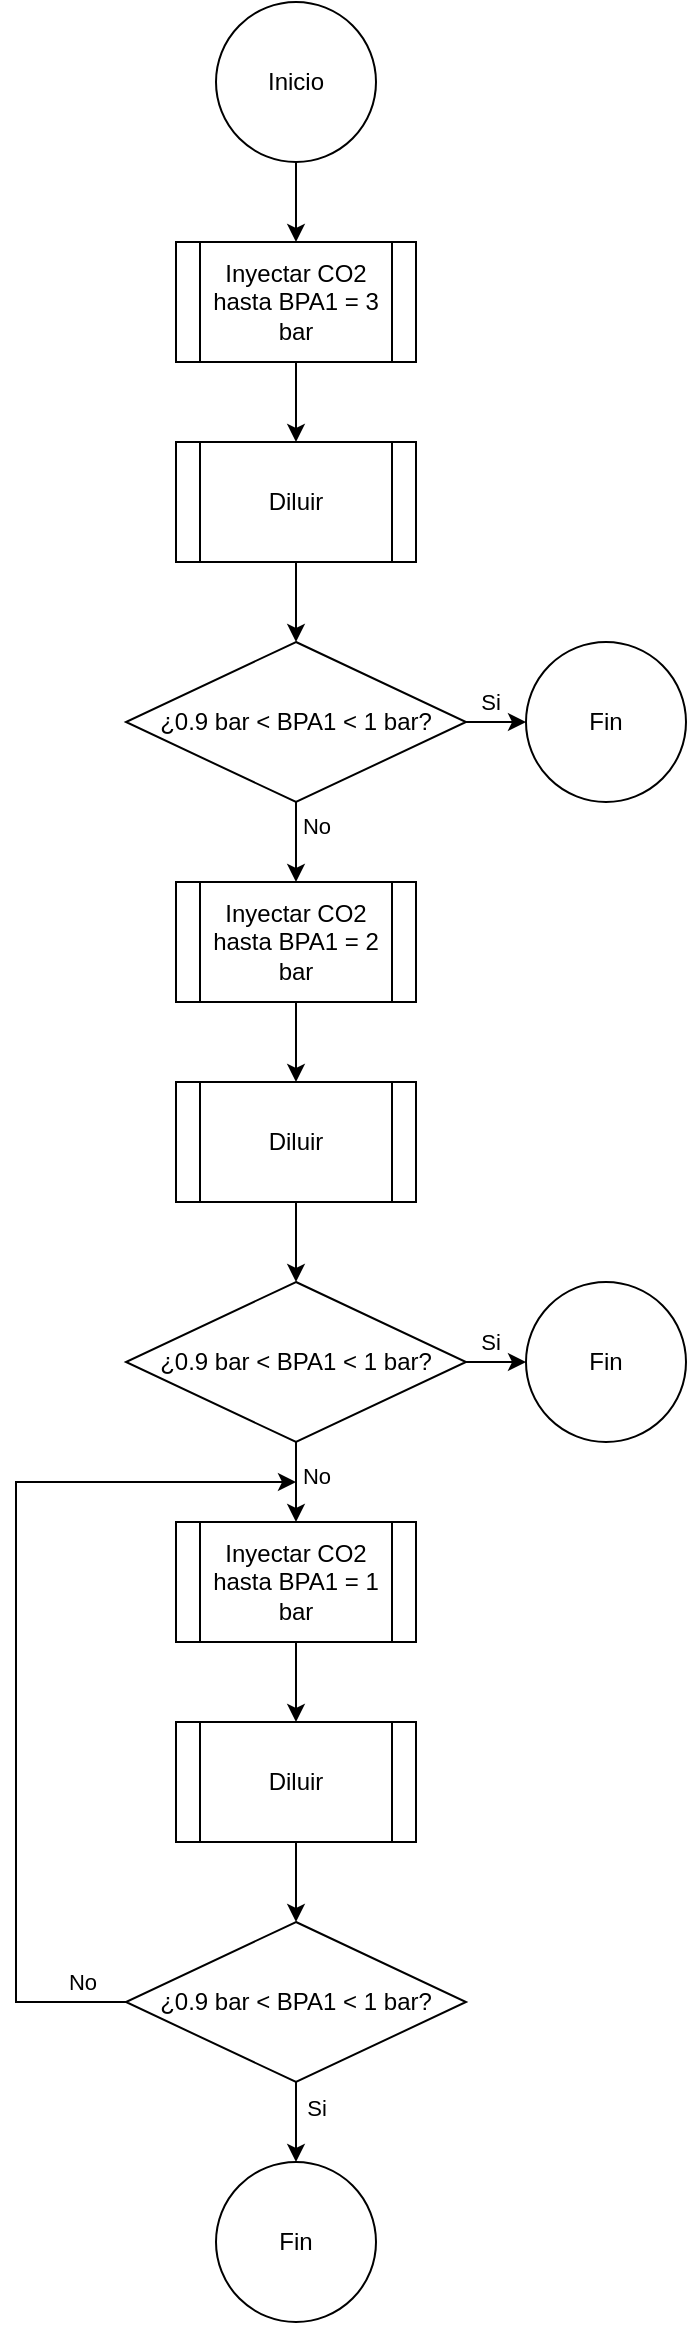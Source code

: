 <mxfile version="26.0.6" pages="3">
  <diagram id="D0fBQCYSNUAtISsJkPpR" name="Flow diagram">
    <mxGraphModel grid="1" page="1" gridSize="10" guides="1" tooltips="1" connect="1" arrows="1" fold="1" pageScale="1" pageWidth="827" pageHeight="1169" math="0" shadow="0">
      <root>
        <mxCell id="0" />
        <mxCell id="1" parent="0" />
        <mxCell id="T0vzFRRkigc_J1n97Qdj-12" value="" style="edgeStyle=orthogonalEdgeStyle;rounded=0;orthogonalLoop=1;jettySize=auto;html=1;" edge="1" parent="1" source="T0vzFRRkigc_J1n97Qdj-2" target="T0vzFRRkigc_J1n97Qdj-5">
          <mxGeometry relative="1" as="geometry" />
        </mxCell>
        <mxCell id="T0vzFRRkigc_J1n97Qdj-2" value="Inicio" style="ellipse;whiteSpace=wrap;html=1;aspect=fixed;" vertex="1" parent="1">
          <mxGeometry x="380" width="80" height="80" as="geometry" />
        </mxCell>
        <mxCell id="T0vzFRRkigc_J1n97Qdj-11" value="" style="edgeStyle=orthogonalEdgeStyle;rounded=0;orthogonalLoop=1;jettySize=auto;html=1;" edge="1" parent="1" source="T0vzFRRkigc_J1n97Qdj-5" target="T0vzFRRkigc_J1n97Qdj-6">
          <mxGeometry relative="1" as="geometry" />
        </mxCell>
        <mxCell id="T0vzFRRkigc_J1n97Qdj-5" value="Inyectar CO2 hasta BPA1 = 3 bar" style="shape=process;whiteSpace=wrap;html=1;backgroundOutline=1;" vertex="1" parent="1">
          <mxGeometry x="360" y="120" width="120" height="60" as="geometry" />
        </mxCell>
        <mxCell id="T0vzFRRkigc_J1n97Qdj-10" value="" style="edgeStyle=orthogonalEdgeStyle;rounded=0;orthogonalLoop=1;jettySize=auto;html=1;" edge="1" parent="1" source="T0vzFRRkigc_J1n97Qdj-6" target="T0vzFRRkigc_J1n97Qdj-7">
          <mxGeometry relative="1" as="geometry" />
        </mxCell>
        <mxCell id="T0vzFRRkigc_J1n97Qdj-6" value="Diluir" style="shape=process;whiteSpace=wrap;html=1;backgroundOutline=1;" vertex="1" parent="1">
          <mxGeometry x="360" y="220" width="120" height="60" as="geometry" />
        </mxCell>
        <mxCell id="T0vzFRRkigc_J1n97Qdj-9" value="" style="edgeStyle=orthogonalEdgeStyle;rounded=0;orthogonalLoop=1;jettySize=auto;html=1;" edge="1" parent="1" source="T0vzFRRkigc_J1n97Qdj-7" target="T0vzFRRkigc_J1n97Qdj-8">
          <mxGeometry relative="1" as="geometry" />
        </mxCell>
        <mxCell id="T0vzFRRkigc_J1n97Qdj-17" value="Si" style="edgeLabel;html=1;align=center;verticalAlign=middle;resizable=0;points=[];" connectable="0" vertex="1" parent="T0vzFRRkigc_J1n97Qdj-9">
          <mxGeometry x="-0.531" y="-1" relative="1" as="geometry">
            <mxPoint y="-11" as="offset" />
          </mxGeometry>
        </mxCell>
        <mxCell id="T0vzFRRkigc_J1n97Qdj-16" value="" style="edgeStyle=orthogonalEdgeStyle;rounded=0;orthogonalLoop=1;jettySize=auto;html=1;" edge="1" parent="1" source="T0vzFRRkigc_J1n97Qdj-7" target="T0vzFRRkigc_J1n97Qdj-14">
          <mxGeometry relative="1" as="geometry" />
        </mxCell>
        <mxCell id="T0vzFRRkigc_J1n97Qdj-18" value="No" style="edgeLabel;html=1;align=center;verticalAlign=middle;resizable=0;points=[];" connectable="0" vertex="1" parent="T0vzFRRkigc_J1n97Qdj-16">
          <mxGeometry x="-0.419" y="1" relative="1" as="geometry">
            <mxPoint x="9" as="offset" />
          </mxGeometry>
        </mxCell>
        <mxCell id="T0vzFRRkigc_J1n97Qdj-7" value="¿0.9 bar &amp;lt; BPA1 &amp;lt; 1 bar?" style="rhombus;whiteSpace=wrap;html=1;" vertex="1" parent="1">
          <mxGeometry x="335" y="320" width="170" height="80" as="geometry" />
        </mxCell>
        <mxCell id="T0vzFRRkigc_J1n97Qdj-8" value="Fin" style="ellipse;whiteSpace=wrap;html=1;aspect=fixed;" vertex="1" parent="1">
          <mxGeometry x="535" y="320" width="80" height="80" as="geometry" />
        </mxCell>
        <mxCell id="T0vzFRRkigc_J1n97Qdj-13" value="" style="edgeStyle=orthogonalEdgeStyle;rounded=0;orthogonalLoop=1;jettySize=auto;html=1;" edge="1" parent="1" source="T0vzFRRkigc_J1n97Qdj-14" target="T0vzFRRkigc_J1n97Qdj-15">
          <mxGeometry relative="1" as="geometry" />
        </mxCell>
        <mxCell id="T0vzFRRkigc_J1n97Qdj-14" value="Inyectar CO2 hasta BPA1 = 2 bar" style="shape=process;whiteSpace=wrap;html=1;backgroundOutline=1;" vertex="1" parent="1">
          <mxGeometry x="360" y="440" width="120" height="60" as="geometry" />
        </mxCell>
        <mxCell id="T0vzFRRkigc_J1n97Qdj-24" value="" style="edgeStyle=orthogonalEdgeStyle;rounded=0;orthogonalLoop=1;jettySize=auto;html=1;" edge="1" parent="1" source="T0vzFRRkigc_J1n97Qdj-15" target="T0vzFRRkigc_J1n97Qdj-22">
          <mxGeometry relative="1" as="geometry" />
        </mxCell>
        <mxCell id="T0vzFRRkigc_J1n97Qdj-15" value="Diluir" style="shape=process;whiteSpace=wrap;html=1;backgroundOutline=1;" vertex="1" parent="1">
          <mxGeometry x="360" y="540" width="120" height="60" as="geometry" />
        </mxCell>
        <mxCell id="T0vzFRRkigc_J1n97Qdj-19" value="" style="edgeStyle=orthogonalEdgeStyle;rounded=0;orthogonalLoop=1;jettySize=auto;html=1;" edge="1" parent="1" source="T0vzFRRkigc_J1n97Qdj-22" target="T0vzFRRkigc_J1n97Qdj-23">
          <mxGeometry relative="1" as="geometry" />
        </mxCell>
        <mxCell id="T0vzFRRkigc_J1n97Qdj-20" value="Si" style="edgeLabel;html=1;align=center;verticalAlign=middle;resizable=0;points=[];" connectable="0" vertex="1" parent="T0vzFRRkigc_J1n97Qdj-19">
          <mxGeometry x="-0.531" y="-1" relative="1" as="geometry">
            <mxPoint y="-11" as="offset" />
          </mxGeometry>
        </mxCell>
        <mxCell id="T0vzFRRkigc_J1n97Qdj-36" value="" style="edgeStyle=orthogonalEdgeStyle;rounded=0;orthogonalLoop=1;jettySize=auto;html=1;" edge="1" parent="1" source="T0vzFRRkigc_J1n97Qdj-22" target="T0vzFRRkigc_J1n97Qdj-28">
          <mxGeometry relative="1" as="geometry" />
        </mxCell>
        <mxCell id="T0vzFRRkigc_J1n97Qdj-37" value="No" style="edgeLabel;html=1;align=center;verticalAlign=middle;resizable=0;points=[];" connectable="0" vertex="1" parent="T0vzFRRkigc_J1n97Qdj-36">
          <mxGeometry x="-0.169" y="2" relative="1" as="geometry">
            <mxPoint x="8" as="offset" />
          </mxGeometry>
        </mxCell>
        <mxCell id="T0vzFRRkigc_J1n97Qdj-22" value="¿0.9 bar &amp;lt; BPA1 &amp;lt; 1 bar?" style="rhombus;whiteSpace=wrap;html=1;" vertex="1" parent="1">
          <mxGeometry x="335" y="640" width="170" height="80" as="geometry" />
        </mxCell>
        <mxCell id="T0vzFRRkigc_J1n97Qdj-23" value="Fin" style="ellipse;whiteSpace=wrap;html=1;aspect=fixed;" vertex="1" parent="1">
          <mxGeometry x="535" y="640" width="80" height="80" as="geometry" />
        </mxCell>
        <mxCell id="T0vzFRRkigc_J1n97Qdj-27" value="" style="edgeStyle=orthogonalEdgeStyle;rounded=0;orthogonalLoop=1;jettySize=auto;html=1;" edge="1" parent="1" source="T0vzFRRkigc_J1n97Qdj-28" target="T0vzFRRkigc_J1n97Qdj-30">
          <mxGeometry relative="1" as="geometry" />
        </mxCell>
        <mxCell id="T0vzFRRkigc_J1n97Qdj-28" value="Inyectar CO2 hasta BPA1 = 1 bar" style="shape=process;whiteSpace=wrap;html=1;backgroundOutline=1;" vertex="1" parent="1">
          <mxGeometry x="360" y="760" width="120" height="60" as="geometry" />
        </mxCell>
        <mxCell id="T0vzFRRkigc_J1n97Qdj-29" value="" style="edgeStyle=orthogonalEdgeStyle;rounded=0;orthogonalLoop=1;jettySize=auto;html=1;" edge="1" parent="1" source="T0vzFRRkigc_J1n97Qdj-30" target="T0vzFRRkigc_J1n97Qdj-34">
          <mxGeometry relative="1" as="geometry" />
        </mxCell>
        <mxCell id="T0vzFRRkigc_J1n97Qdj-30" value="Diluir" style="shape=process;whiteSpace=wrap;html=1;backgroundOutline=1;" vertex="1" parent="1">
          <mxGeometry x="360" y="860" width="120" height="60" as="geometry" />
        </mxCell>
        <mxCell id="T0vzFRRkigc_J1n97Qdj-38" style="edgeStyle=orthogonalEdgeStyle;rounded=0;orthogonalLoop=1;jettySize=auto;html=1;" edge="1" parent="1" source="T0vzFRRkigc_J1n97Qdj-34">
          <mxGeometry relative="1" as="geometry">
            <mxPoint x="420.0" y="740" as="targetPoint" />
            <Array as="points">
              <mxPoint x="280" y="1000" />
              <mxPoint x="280" y="740" />
            </Array>
          </mxGeometry>
        </mxCell>
        <mxCell id="T0vzFRRkigc_J1n97Qdj-39" value="No" style="edgeLabel;html=1;align=center;verticalAlign=middle;resizable=0;points=[];" connectable="0" vertex="1" parent="T0vzFRRkigc_J1n97Qdj-38">
          <mxGeometry x="-0.904" y="3" relative="1" as="geometry">
            <mxPoint y="-13" as="offset" />
          </mxGeometry>
        </mxCell>
        <mxCell id="T0vzFRRkigc_J1n97Qdj-41" value="" style="edgeStyle=orthogonalEdgeStyle;rounded=0;orthogonalLoop=1;jettySize=auto;html=1;" edge="1" parent="1" source="T0vzFRRkigc_J1n97Qdj-34" target="T0vzFRRkigc_J1n97Qdj-35">
          <mxGeometry relative="1" as="geometry" />
        </mxCell>
        <mxCell id="T0vzFRRkigc_J1n97Qdj-42" value="Si" style="edgeLabel;html=1;align=center;verticalAlign=middle;resizable=0;points=[];" connectable="0" vertex="1" parent="T0vzFRRkigc_J1n97Qdj-41">
          <mxGeometry x="-0.376" y="3" relative="1" as="geometry">
            <mxPoint x="7" as="offset" />
          </mxGeometry>
        </mxCell>
        <mxCell id="T0vzFRRkigc_J1n97Qdj-34" value="¿0.9 bar &amp;lt; BPA1 &amp;lt; 1 bar?" style="rhombus;whiteSpace=wrap;html=1;" vertex="1" parent="1">
          <mxGeometry x="335" y="960" width="170" height="80" as="geometry" />
        </mxCell>
        <mxCell id="T0vzFRRkigc_J1n97Qdj-35" value="Fin" style="ellipse;whiteSpace=wrap;html=1;aspect=fixed;" vertex="1" parent="1">
          <mxGeometry x="380" y="1080" width="80" height="80" as="geometry" />
        </mxCell>
      </root>
    </mxGraphModel>
  </diagram>
  <diagram name="Recipe states" id="QuT8dYIqFXSLnK7DtXXm">
    <mxGraphModel grid="1" page="1" gridSize="10" guides="1" tooltips="1" connect="1" arrows="1" fold="1" pageScale="1" pageWidth="1169" pageHeight="827" math="0" shadow="0">
      <root>
        <mxCell id="0" />
        <mxCell id="1" parent="0" />
        <mxCell id="Y0Jny9pPkKpeJkx3MOhW-1" value="" style="rounded=1;whiteSpace=wrap;html=1;" vertex="1" parent="1">
          <mxGeometry x="555" y="183" width="360" height="205" as="geometry" />
        </mxCell>
        <mxCell id="Y0Jny9pPkKpeJkx3MOhW-2" style="edgeStyle=orthogonalEdgeStyle;rounded=0;orthogonalLoop=1;jettySize=auto;html=1;exitX=0;exitY=0.5;exitDx=0;exitDy=0;entryX=0.5;entryY=1;entryDx=0;entryDy=0;endSize=8;endArrow=open;endFill=0;" edge="1" parent="1" source="Y0Jny9pPkKpeJkx3MOhW-3" target="Y0Jny9pPkKpeJkx3MOhW-28">
          <mxGeometry relative="1" as="geometry" />
        </mxCell>
        <mxCell id="Y0Jny9pPkKpeJkx3MOhW-3" value="" style="rounded=1;whiteSpace=wrap;html=1;" vertex="1" parent="1">
          <mxGeometry x="555" y="543.67" width="360" height="100" as="geometry" />
        </mxCell>
        <mxCell id="Y0Jny9pPkKpeJkx3MOhW-4" value="" style="ellipse;html=1;shape=startState;rounded=1;shadow=0;comic=0;labelBackgroundColor=none;fontFamily=Verdana;fontSize=12;align=center;direction=south;fillStyle=solid;fillColor=#ffffff;" vertex="1" parent="1">
          <mxGeometry x="255" y="323" width="30" height="30" as="geometry" />
        </mxCell>
        <mxCell id="Y0Jny9pPkKpeJkx3MOhW-5" value="IDLE" style="rounded=1;whiteSpace=wrap;html=1;arcSize=24;shadow=0;comic=0;labelBackgroundColor=none;fontFamily=Verdana;fontSize=12;align=center;" vertex="1" parent="1">
          <mxGeometry x="365" y="308" width="120" height="60" as="geometry" />
        </mxCell>
        <mxCell id="Y0Jny9pPkKpeJkx3MOhW-6" style="edgeStyle=orthogonalEdgeStyle;html=1;labelBackgroundColor=none;endArrow=open;endSize=8;fontFamily=Verdana;fontSize=12;align=left;exitX=0.5;exitY=0;exitDx=0;exitDy=0;" edge="1" parent="1" source="Y0Jny9pPkKpeJkx3MOhW-4" target="Y0Jny9pPkKpeJkx3MOhW-5">
          <mxGeometry relative="1" as="geometry">
            <mxPoint x="300" y="340" as="sourcePoint" />
          </mxGeometry>
        </mxCell>
        <mxCell id="Y0Jny9pPkKpeJkx3MOhW-7" style="edgeStyle=orthogonalEdgeStyle;rounded=0;orthogonalLoop=1;jettySize=auto;html=1;entryX=0.5;entryY=0;entryDx=0;entryDy=0;endArrow=open;endFill=0;endSize=8;" edge="1" parent="1" target="Y0Jny9pPkKpeJkx3MOhW-21">
          <mxGeometry relative="1" as="geometry">
            <mxPoint x="845" y="388" as="sourcePoint" />
            <Array as="points">
              <mxPoint x="845" y="421" />
              <mxPoint x="845" y="421" />
            </Array>
          </mxGeometry>
        </mxCell>
        <mxCell id="Y0Jny9pPkKpeJkx3MOhW-8" value="stop" style="edgeLabel;html=1;align=center;verticalAlign=middle;resizable=0;points=[];" connectable="0" vertex="1" parent="Y0Jny9pPkKpeJkx3MOhW-7">
          <mxGeometry x="-0.018" relative="1" as="geometry">
            <mxPoint x="-20" y="-2" as="offset" />
          </mxGeometry>
        </mxCell>
        <mxCell id="Y0Jny9pPkKpeJkx3MOhW-9" style="edgeStyle=orthogonalEdgeStyle;rounded=0;orthogonalLoop=1;jettySize=auto;html=1;entryX=0.5;entryY=0;entryDx=0;entryDy=0;exitX=0.5;exitY=1;exitDx=0;exitDy=0;endArrow=open;endFill=0;endSize=8;" edge="1" parent="1" source="Y0Jny9pPkKpeJkx3MOhW-10" target="Y0Jny9pPkKpeJkx3MOhW-13">
          <mxGeometry relative="1" as="geometry" />
        </mxCell>
        <mxCell id="Y0Jny9pPkKpeJkx3MOhW-10" value="EXECUTING" style="rounded=1;whiteSpace=wrap;html=1;arcSize=24;shadow=0;comic=0;labelBackgroundColor=none;fontFamily=Verdana;fontSize=12;align=center;" vertex="1" parent="1">
          <mxGeometry x="575" y="308" width="120" height="60" as="geometry" />
        </mxCell>
        <mxCell id="Y0Jny9pPkKpeJkx3MOhW-11" style="edgeStyle=orthogonalEdgeStyle;html=1;labelBackgroundColor=none;endArrow=open;endSize=8;fontFamily=Verdana;fontSize=12;align=left;entryX=0;entryY=0.5;entryDx=0;entryDy=0;exitX=1;exitY=0.5;exitDx=0;exitDy=0;" edge="1" parent="1" source="Y0Jny9pPkKpeJkx3MOhW-5" target="Y0Jny9pPkKpeJkx3MOhW-10">
          <mxGeometry relative="1" as="geometry">
            <mxPoint x="505" y="328" as="sourcePoint" />
            <mxPoint x="565" y="337.66" as="targetPoint" />
          </mxGeometry>
        </mxCell>
        <mxCell id="Y0Jny9pPkKpeJkx3MOhW-12" value="start" style="edgeLabel;html=1;align=center;verticalAlign=middle;resizable=0;points=[];" connectable="0" vertex="1" parent="Y0Jny9pPkKpeJkx3MOhW-11">
          <mxGeometry x="-0.02" relative="1" as="geometry">
            <mxPoint x="-4" y="-15" as="offset" />
          </mxGeometry>
        </mxCell>
        <mxCell id="Y0Jny9pPkKpeJkx3MOhW-13" value="COMPLETE" style="rounded=1;whiteSpace=wrap;html=1;arcSize=24;shadow=0;comic=0;labelBackgroundColor=none;fontFamily=Verdana;fontSize=12;align=center;" vertex="1" parent="1">
          <mxGeometry x="575" y="563.67" width="120" height="60" as="geometry" />
        </mxCell>
        <mxCell id="Y0Jny9pPkKpeJkx3MOhW-14" value="STOPPED" style="rounded=1;whiteSpace=wrap;html=1;arcSize=24;shadow=0;comic=0;labelBackgroundColor=none;fontFamily=Verdana;fontSize=12;align=center;" vertex="1" parent="1">
          <mxGeometry x="785" y="563.67" width="120" height="60" as="geometry" />
        </mxCell>
        <mxCell id="Y0Jny9pPkKpeJkx3MOhW-15" style="edgeStyle=orthogonalEdgeStyle;rounded=0;orthogonalLoop=1;jettySize=auto;html=1;entryX=0.5;entryY=1;entryDx=0;entryDy=0;endSize=8;endArrow=open;endFill=0;" edge="1" parent="1" source="Y0Jny9pPkKpeJkx3MOhW-16" target="Y0Jny9pPkKpeJkx3MOhW-24">
          <mxGeometry relative="1" as="geometry" />
        </mxCell>
        <mxCell id="Y0Jny9pPkKpeJkx3MOhW-16" value="HOLDING" style="rounded=1;whiteSpace=wrap;html=1;arcSize=24;shadow=0;comic=0;labelBackgroundColor=none;fontFamily=Verdana;fontSize=12;align=center;" vertex="1" parent="1">
          <mxGeometry x="785" y="308" width="120" height="60" as="geometry" />
        </mxCell>
        <mxCell id="Y0Jny9pPkKpeJkx3MOhW-17" style="edgeStyle=orthogonalEdgeStyle;html=1;labelBackgroundColor=none;endArrow=open;endSize=8;fontFamily=Verdana;fontSize=12;align=left;entryX=0;entryY=0.5;entryDx=0;entryDy=0;exitX=1;exitY=0.5;exitDx=0;exitDy=0;" edge="1" parent="1" source="Y0Jny9pPkKpeJkx3MOhW-10" target="Y0Jny9pPkKpeJkx3MOhW-16">
          <mxGeometry relative="1" as="geometry">
            <mxPoint x="695" y="337.8" as="sourcePoint" />
            <mxPoint x="775" y="333" as="targetPoint" />
          </mxGeometry>
        </mxCell>
        <mxCell id="Y0Jny9pPkKpeJkx3MOhW-18" value="hold" style="edgeLabel;html=1;align=center;verticalAlign=middle;resizable=0;points=[];" connectable="0" vertex="1" parent="Y0Jny9pPkKpeJkx3MOhW-17">
          <mxGeometry x="-0.02" relative="1" as="geometry">
            <mxPoint y="15" as="offset" />
          </mxGeometry>
        </mxCell>
        <mxCell id="Y0Jny9pPkKpeJkx3MOhW-19" value="reset" style="edgeLabel;html=1;align=center;verticalAlign=middle;resizable=0;points=[];" connectable="0" vertex="1" parent="1">
          <mxGeometry x="405.003" y="563.67" as="geometry">
            <mxPoint x="3" y="-1" as="offset" />
          </mxGeometry>
        </mxCell>
        <mxCell id="Y0Jny9pPkKpeJkx3MOhW-20" style="edgeStyle=orthogonalEdgeStyle;rounded=0;orthogonalLoop=1;jettySize=auto;html=1;entryX=0.5;entryY=0;entryDx=0;entryDy=0;endSize=8;endArrow=open;endFill=0;" edge="1" parent="1" source="Y0Jny9pPkKpeJkx3MOhW-21" target="Y0Jny9pPkKpeJkx3MOhW-14">
          <mxGeometry relative="1" as="geometry" />
        </mxCell>
        <mxCell id="Y0Jny9pPkKpeJkx3MOhW-21" value="STOPPING" style="rounded=1;whiteSpace=wrap;html=1;arcSize=24;shadow=0;comic=0;labelBackgroundColor=none;fontFamily=Verdana;fontSize=12;align=center;" vertex="1" parent="1">
          <mxGeometry x="785" y="433" width="120" height="60" as="geometry" />
        </mxCell>
        <mxCell id="Y0Jny9pPkKpeJkx3MOhW-22" style="edgeStyle=orthogonalEdgeStyle;rounded=0;orthogonalLoop=1;jettySize=auto;html=1;entryX=0.5;entryY=0;entryDx=0;entryDy=0;endArrow=open;endFill=0;endSize=8;" edge="1" parent="1" source="Y0Jny9pPkKpeJkx3MOhW-23" target="Y0Jny9pPkKpeJkx3MOhW-10">
          <mxGeometry relative="1" as="geometry" />
        </mxCell>
        <mxCell id="Y0Jny9pPkKpeJkx3MOhW-23" value="RESUMMING" style="rounded=1;whiteSpace=wrap;html=1;arcSize=24;shadow=0;comic=0;labelBackgroundColor=none;fontFamily=Verdana;fontSize=12;align=center;" vertex="1" parent="1">
          <mxGeometry x="575" y="203" width="120" height="60" as="geometry" />
        </mxCell>
        <mxCell id="Y0Jny9pPkKpeJkx3MOhW-24" value="HELD" style="rounded=1;whiteSpace=wrap;html=1;arcSize=24;shadow=0;comic=0;labelBackgroundColor=none;fontFamily=Verdana;fontSize=12;align=center;" vertex="1" parent="1">
          <mxGeometry x="785" y="203" width="120" height="60" as="geometry" />
        </mxCell>
        <mxCell id="Y0Jny9pPkKpeJkx3MOhW-25" style="edgeStyle=orthogonalEdgeStyle;html=1;labelBackgroundColor=none;endArrow=open;endSize=8;fontFamily=Verdana;fontSize=12;align=left;exitX=0;exitY=0.5;exitDx=0;exitDy=0;entryX=1;entryY=0.5;entryDx=0;entryDy=0;" edge="1" parent="1" source="Y0Jny9pPkKpeJkx3MOhW-24" target="Y0Jny9pPkKpeJkx3MOhW-23">
          <mxGeometry relative="1" as="geometry">
            <mxPoint x="775" y="233" as="sourcePoint" />
            <mxPoint x="695" y="232.71" as="targetPoint" />
          </mxGeometry>
        </mxCell>
        <mxCell id="Y0Jny9pPkKpeJkx3MOhW-26" value="resume" style="edgeLabel;html=1;align=center;verticalAlign=middle;resizable=0;points=[];" connectable="0" vertex="1" parent="Y0Jny9pPkKpeJkx3MOhW-25">
          <mxGeometry x="-0.02" relative="1" as="geometry">
            <mxPoint y="-10" as="offset" />
          </mxGeometry>
        </mxCell>
        <mxCell id="Y0Jny9pPkKpeJkx3MOhW-28" value="RESETTING" style="rounded=1;whiteSpace=wrap;html=1;arcSize=24;shadow=0;comic=0;labelBackgroundColor=none;fontFamily=Verdana;fontSize=12;align=center;" vertex="1" parent="1">
          <mxGeometry x="365" y="433" width="120" height="60" as="geometry" />
        </mxCell>
        <mxCell id="50pbw28xLZw0XLNKzUMK-1" style="edgeStyle=orthogonalEdgeStyle;rounded=0;orthogonalLoop=1;jettySize=auto;html=1;entryX=0.5;entryY=1;entryDx=0;entryDy=0;endSize=8;endArrow=open;endFill=0;exitX=0.5;exitY=0;exitDx=0;exitDy=0;" edge="1" parent="1" source="Y0Jny9pPkKpeJkx3MOhW-28" target="Y0Jny9pPkKpeJkx3MOhW-5">
          <mxGeometry relative="1" as="geometry">
            <mxPoint x="450" y="420" as="sourcePoint" />
            <mxPoint x="520" y="388" as="targetPoint" />
          </mxGeometry>
        </mxCell>
      </root>
    </mxGraphModel>
  </diagram>
  <diagram id="S0GN4MrPqTWjxlK2gOd1" name="Recipe steps">
    <mxGraphModel grid="1" page="1" gridSize="10" guides="1" tooltips="1" connect="1" arrows="1" fold="1" pageScale="1" pageWidth="1169" pageHeight="827" math="0" shadow="0">
      <root>
        <mxCell id="0" />
        <mxCell id="1" parent="0" />
        <mxCell id="VP5haOM-f1Nte6HLq3qM-1" style="edgeStyle=orthogonalEdgeStyle;rounded=0;orthogonalLoop=1;jettySize=auto;html=1;entryX=0;entryY=0.5;entryDx=0;entryDy=0;" edge="1" parent="1" source="VP5haOM-f1Nte6HLq3qM-3" target="VP5haOM-f1Nte6HLq3qM-8">
          <mxGeometry relative="1" as="geometry" />
        </mxCell>
        <mxCell id="VP5haOM-f1Nte6HLq3qM-2" value="injectCO2(3 bar)&amp;nbsp;&lt;div&gt;complete&lt;/div&gt;" style="edgeLabel;html=1;align=center;verticalAlign=middle;resizable=0;points=[];" connectable="0" vertex="1" parent="VP5haOM-f1Nte6HLq3qM-1">
          <mxGeometry x="-0.275" y="1" relative="1" as="geometry">
            <mxPoint x="23" y="-19" as="offset" />
          </mxGeometry>
        </mxCell>
        <mxCell id="VP5haOM-f1Nte6HLq3qM-3" value="STEP 1" style="rounded=1;whiteSpace=wrap;html=1;arcSize=24;shadow=0;comic=0;labelBackgroundColor=none;fontFamily=Verdana;fontSize=12;align=center;" vertex="1" parent="1">
          <mxGeometry x="130" y="1061" width="120" height="60" as="geometry" />
        </mxCell>
        <mxCell id="VP5haOM-f1Nte6HLq3qM-4" style="edgeStyle=orthogonalEdgeStyle;rounded=0;orthogonalLoop=1;jettySize=auto;html=1;entryX=0;entryY=0.5;entryDx=0;entryDy=0;" edge="1" parent="1" source="VP5haOM-f1Nte6HLq3qM-8" target="VP5haOM-f1Nte6HLq3qM-10">
          <mxGeometry relative="1" as="geometry" />
        </mxCell>
        <mxCell id="VP5haOM-f1Nte6HLq3qM-5" value="dissolveCO2() complete&lt;div&gt;&amp;amp;&lt;/div&gt;&lt;div&gt;bpa1 &amp;lt; 0.9 bar&lt;/div&gt;" style="edgeLabel;html=1;align=center;verticalAlign=middle;resizable=0;points=[];" connectable="0" vertex="1" parent="VP5haOM-f1Nte6HLq3qM-4">
          <mxGeometry x="0.278" y="-1" relative="1" as="geometry">
            <mxPoint x="-17" y="-31" as="offset" />
          </mxGeometry>
        </mxCell>
        <mxCell id="VP5haOM-f1Nte6HLq3qM-6" style="edgeStyle=orthogonalEdgeStyle;rounded=0;orthogonalLoop=1;jettySize=auto;html=1;exitX=0.5;exitY=0;exitDx=0;exitDy=0;entryX=0.5;entryY=0;entryDx=0;entryDy=0;" edge="1" parent="1" source="VP5haOM-f1Nte6HLq3qM-8" target="VP5haOM-f1Nte6HLq3qM-16">
          <mxGeometry relative="1" as="geometry">
            <mxPoint x="990" y="1171" as="targetPoint" />
            <Array as="points">
              <mxPoint x="440" y="991" />
              <mxPoint x="980" y="991" />
            </Array>
          </mxGeometry>
        </mxCell>
        <mxCell id="VP5haOM-f1Nte6HLq3qM-7" style="edgeStyle=orthogonalEdgeStyle;rounded=0;orthogonalLoop=1;jettySize=auto;html=1;entryX=0.5;entryY=0;entryDx=0;entryDy=0;exitX=0.5;exitY=1;exitDx=0;exitDy=0;" edge="1" parent="1" source="VP5haOM-f1Nte6HLq3qM-8" target="VP5haOM-f1Nte6HLq3qM-15">
          <mxGeometry relative="1" as="geometry" />
        </mxCell>
        <mxCell id="VP5haOM-f1Nte6HLq3qM-8" value="STEP 2" style="rounded=1;whiteSpace=wrap;html=1;arcSize=24;shadow=0;comic=0;labelBackgroundColor=none;fontFamily=Verdana;fontSize=12;align=center;" vertex="1" parent="1">
          <mxGeometry x="380" y="1061" width="120" height="60" as="geometry" />
        </mxCell>
        <mxCell id="VP5haOM-f1Nte6HLq3qM-9" style="edgeStyle=orthogonalEdgeStyle;rounded=0;orthogonalLoop=1;jettySize=auto;html=1;entryX=0.5;entryY=0;entryDx=0;entryDy=0;" edge="1" parent="1" source="VP5haOM-f1Nte6HLq3qM-10" target="VP5haOM-f1Nte6HLq3qM-14">
          <mxGeometry relative="1" as="geometry" />
        </mxCell>
        <mxCell id="VP5haOM-f1Nte6HLq3qM-10" value="STEP 3" style="rounded=1;whiteSpace=wrap;html=1;arcSize=24;shadow=0;comic=0;labelBackgroundColor=none;fontFamily=Verdana;fontSize=12;align=center;" vertex="1" parent="1">
          <mxGeometry x="635" y="1061" width="120" height="60" as="geometry" />
        </mxCell>
        <mxCell id="VP5haOM-f1Nte6HLq3qM-11" style="edgeStyle=orthogonalEdgeStyle;rounded=0;orthogonalLoop=1;jettySize=auto;html=1;entryX=0.5;entryY=0;entryDx=0;entryDy=0;" edge="1" parent="1" source="VP5haOM-f1Nte6HLq3qM-14" target="VP5haOM-f1Nte6HLq3qM-20">
          <mxGeometry relative="1" as="geometry" />
        </mxCell>
        <mxCell id="VP5haOM-f1Nte6HLq3qM-12" style="edgeStyle=orthogonalEdgeStyle;rounded=0;orthogonalLoop=1;jettySize=auto;html=1;entryX=1;entryY=0.5;entryDx=0;entryDy=0;" edge="1" parent="1" source="VP5haOM-f1Nte6HLq3qM-14" target="VP5haOM-f1Nte6HLq3qM-15">
          <mxGeometry relative="1" as="geometry" />
        </mxCell>
        <mxCell id="VP5haOM-f1Nte6HLq3qM-13" style="edgeStyle=orthogonalEdgeStyle;rounded=0;orthogonalLoop=1;jettySize=auto;html=1;entryX=0;entryY=0.5;entryDx=0;entryDy=0;" edge="1" parent="1" source="VP5haOM-f1Nte6HLq3qM-14" target="VP5haOM-f1Nte6HLq3qM-16">
          <mxGeometry relative="1" as="geometry" />
        </mxCell>
        <mxCell id="VP5haOM-f1Nte6HLq3qM-14" value="STEP 4" style="rounded=1;whiteSpace=wrap;html=1;arcSize=24;shadow=0;comic=0;labelBackgroundColor=none;fontFamily=Verdana;fontSize=12;align=center;" vertex="1" parent="1">
          <mxGeometry x="635" y="1201" width="120" height="60" as="geometry" />
        </mxCell>
        <mxCell id="VP5haOM-f1Nte6HLq3qM-15" value="COMPLETE" style="rounded=1;whiteSpace=wrap;html=1;arcSize=24;shadow=0;comic=0;labelBackgroundColor=none;fontFamily=Verdana;fontSize=12;align=center;" vertex="1" parent="1">
          <mxGeometry x="380" y="1201" width="120" height="60" as="geometry" />
        </mxCell>
        <mxCell id="VP5haOM-f1Nte6HLq3qM-16" value="STOPPED" style="rounded=1;whiteSpace=wrap;html=1;arcSize=24;shadow=0;comic=0;labelBackgroundColor=none;fontFamily=Verdana;fontSize=12;align=center;" vertex="1" parent="1">
          <mxGeometry x="920" y="1201" width="120" height="60" as="geometry" />
        </mxCell>
        <mxCell id="VP5haOM-f1Nte6HLq3qM-17" value="dissolveCO2() complete&lt;div&gt;&amp;amp;&lt;/div&gt;&lt;div&gt;0.9 bar &amp;lt; bpa1 &amp;lt; 1 bar&lt;/div&gt;" style="edgeLabel;html=1;align=center;verticalAlign=middle;resizable=0;points=[];" connectable="0" vertex="1" parent="1">
          <mxGeometry x="600.003" y="1191" as="geometry">
            <mxPoint x="-35" y="4" as="offset" />
          </mxGeometry>
        </mxCell>
        <mxCell id="VP5haOM-f1Nte6HLq3qM-18" value="dissolveCO2() complete&lt;div&gt;&amp;amp;&lt;/div&gt;&lt;div&gt;0.9 bar &amp;lt; bpa1 &amp;lt; 1 bar&lt;/div&gt;" style="edgeLabel;html=1;align=center;verticalAlign=middle;resizable=0;points=[];" connectable="0" vertex="1" parent="1">
          <mxGeometry x="390.003" y="1291" as="geometry">
            <mxPoint x="-35" y="4" as="offset" />
          </mxGeometry>
        </mxCell>
        <mxCell id="VP5haOM-f1Nte6HLq3qM-19" style="edgeStyle=orthogonalEdgeStyle;rounded=0;orthogonalLoop=1;jettySize=auto;html=1;entryX=1;entryY=0.25;entryDx=0;entryDy=0;exitX=0;exitY=0.25;exitDx=0;exitDy=0;" edge="1" parent="1" source="VP5haOM-f1Nte6HLq3qM-20">
          <mxGeometry relative="1" as="geometry">
            <mxPoint x="500" y="1356" as="targetPoint" />
          </mxGeometry>
        </mxCell>
        <mxCell id="VP5haOM-f1Nte6HLq3qM-20" value="STEP 5" style="rounded=1;whiteSpace=wrap;html=1;arcSize=24;shadow=0;comic=0;labelBackgroundColor=none;fontFamily=Verdana;fontSize=12;align=center;" vertex="1" parent="1">
          <mxGeometry x="635" y="1341" width="120" height="60" as="geometry" />
        </mxCell>
        <mxCell id="VP5haOM-f1Nte6HLq3qM-21" style="edgeStyle=orthogonalEdgeStyle;rounded=0;orthogonalLoop=1;jettySize=auto;html=1;entryX=0.5;entryY=1;entryDx=0;entryDy=0;exitX=0.5;exitY=0;exitDx=0;exitDy=0;" edge="1" parent="1" source="VP5haOM-f1Nte6HLq3qM-26" target="VP5haOM-f1Nte6HLq3qM-15">
          <mxGeometry relative="1" as="geometry">
            <mxPoint x="440" y="1321" as="sourcePoint" />
          </mxGeometry>
        </mxCell>
        <mxCell id="VP5haOM-f1Nte6HLq3qM-22" style="edgeStyle=orthogonalEdgeStyle;rounded=0;orthogonalLoop=1;jettySize=auto;html=1;entryX=0;entryY=0.75;entryDx=0;entryDy=0;exitX=1;exitY=0.75;exitDx=0;exitDy=0;" edge="1" parent="1" target="VP5haOM-f1Nte6HLq3qM-20">
          <mxGeometry relative="1" as="geometry">
            <mxPoint x="500" y="1386" as="sourcePoint" />
          </mxGeometry>
        </mxCell>
        <mxCell id="VP5haOM-f1Nte6HLq3qM-23" value="injectCO2(1 bar)&amp;nbsp;&lt;div&gt;complete&lt;/div&gt;" style="edgeLabel;html=1;align=center;verticalAlign=middle;resizable=0;points=[];" connectable="0" vertex="1" parent="1">
          <mxGeometry x="570" y="1331" as="geometry" />
        </mxCell>
        <mxCell id="VP5haOM-f1Nte6HLq3qM-24" value="dissolveCO2() complete&lt;div&gt;&amp;amp;&lt;/div&gt;&lt;div&gt;bpa1 &amp;lt; 0.9 bar&lt;/div&gt;" style="edgeLabel;html=1;align=center;verticalAlign=middle;resizable=0;points=[];" connectable="0" vertex="1" parent="1">
          <mxGeometry x="570" y="1421" as="geometry" />
        </mxCell>
        <mxCell id="VP5haOM-f1Nte6HLq3qM-25" style="edgeStyle=orthogonalEdgeStyle;rounded=0;orthogonalLoop=1;jettySize=auto;html=1;entryX=0.5;entryY=1;entryDx=0;entryDy=0;" edge="1" parent="1" source="VP5haOM-f1Nte6HLq3qM-26" target="VP5haOM-f1Nte6HLq3qM-16">
          <mxGeometry relative="1" as="geometry">
            <Array as="points">
              <mxPoint x="440" y="1491" />
              <mxPoint x="980" y="1491" />
            </Array>
          </mxGeometry>
        </mxCell>
        <mxCell id="VP5haOM-f1Nte6HLq3qM-26" value="STEP 6" style="rounded=1;whiteSpace=wrap;html=1;arcSize=24;shadow=0;comic=0;labelBackgroundColor=none;fontFamily=Verdana;fontSize=12;align=center;" vertex="1" parent="1">
          <mxGeometry x="380" y="1341" width="120" height="60" as="geometry" />
        </mxCell>
        <mxCell id="VP5haOM-f1Nte6HLq3qM-27" value="dissolveCO2() complete&lt;div&gt;&amp;amp;&lt;/div&gt;&lt;div&gt;0.9 bar &amp;lt; bpa1 &amp;lt; 1 bar&lt;/div&gt;" style="edgeLabel;html=1;align=center;verticalAlign=middle;resizable=0;points=[];" connectable="0" vertex="1" parent="1">
          <mxGeometry x="390.003" y="1151" as="geometry">
            <mxPoint x="-35" y="4" as="offset" />
          </mxGeometry>
        </mxCell>
        <mxCell id="VP5haOM-f1Nte6HLq3qM-28" value="dissolveCO2() complete&amp;nbsp;&lt;div&gt;&amp;amp;&lt;/div&gt;&lt;div&gt;bpa1 &amp;gt; 1 bar&lt;/div&gt;" style="edgeLabel;html=1;align=center;verticalAlign=middle;resizable=0;points=[];" connectable="0" vertex="1" parent="1">
          <mxGeometry x="840.003" y="1201" as="geometry" />
        </mxCell>
        <mxCell id="VP5haOM-f1Nte6HLq3qM-29" value="dissolveCO2() complete&amp;nbsp;&lt;div&gt;&amp;amp;&lt;/div&gt;&lt;div&gt;bpa1 &amp;gt; 1 bar&lt;/div&gt;" style="edgeLabel;html=1;align=center;verticalAlign=middle;resizable=0;points=[];" connectable="0" vertex="1" parent="1">
          <mxGeometry x="500.003" y="961" as="geometry" />
        </mxCell>
        <mxCell id="VP5haOM-f1Nte6HLq3qM-30" value="dissolveCO2() complete&amp;nbsp;&lt;div&gt;&amp;amp;&lt;/div&gt;&lt;div&gt;bpa1 &amp;gt; 1 bar&lt;/div&gt;" style="edgeLabel;html=1;align=center;verticalAlign=middle;resizable=0;points=[];" connectable="0" vertex="1" parent="1">
          <mxGeometry x="500.003" y="1521" as="geometry" />
        </mxCell>
        <mxCell id="VP5haOM-f1Nte6HLq3qM-31" value="injectCO2(2 bar)&amp;nbsp;&lt;div&gt;&lt;div&gt;complete&lt;/div&gt;&lt;/div&gt;" style="edgeLabel;html=1;align=center;verticalAlign=middle;resizable=0;points=[];" connectable="0" vertex="1" parent="1">
          <mxGeometry x="755" y="1151.0" as="geometry" />
        </mxCell>
        <mxCell id="VP5haOM-f1Nte6HLq3qM-32" value="dissolveCO2() complete&amp;nbsp;&lt;div&gt;&amp;amp;&lt;/div&gt;&lt;div&gt;bpa1 &amp;lt; 0.9 bar&lt;/div&gt;" style="edgeLabel;html=1;align=center;verticalAlign=middle;resizable=0;points=[];" connectable="0" vertex="1" parent="1">
          <mxGeometry x="770.003" y="1301" as="geometry" />
        </mxCell>
      </root>
    </mxGraphModel>
  </diagram>
</mxfile>
